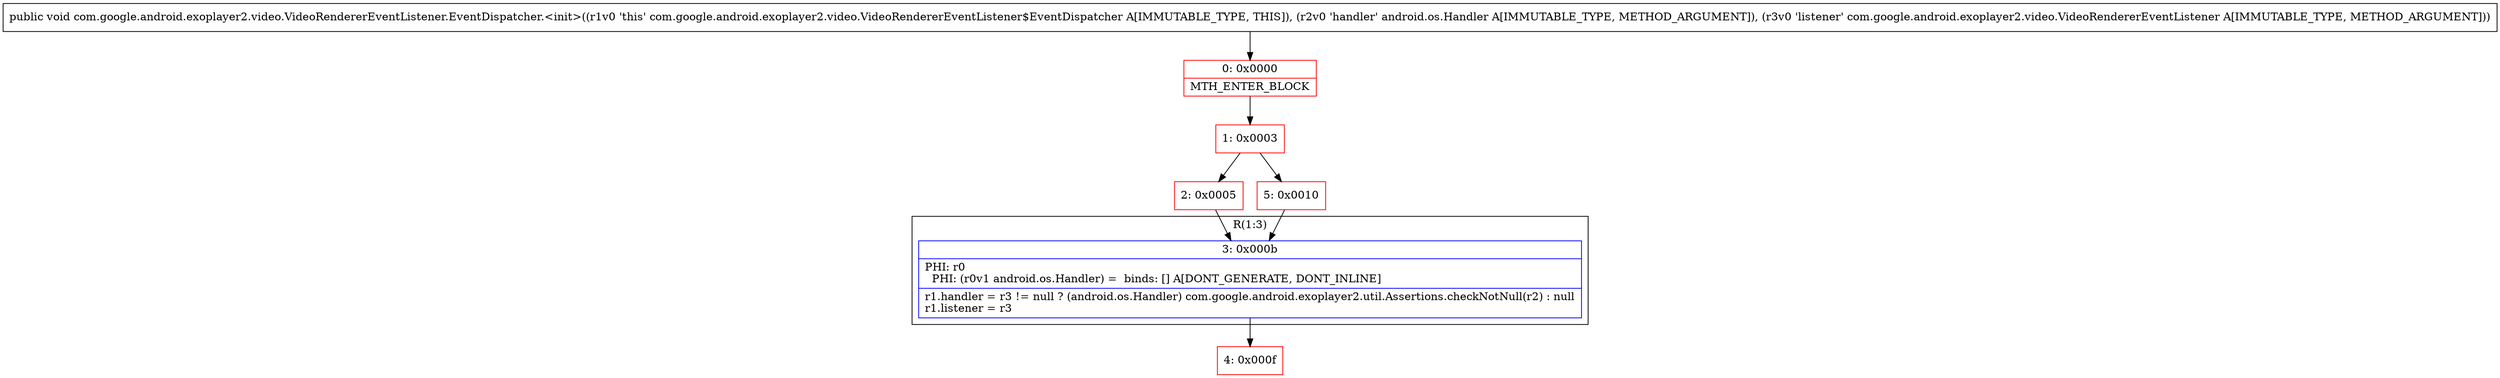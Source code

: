 digraph "CFG forcom.google.android.exoplayer2.video.VideoRendererEventListener.EventDispatcher.\<init\>(Landroid\/os\/Handler;Lcom\/google\/android\/exoplayer2\/video\/VideoRendererEventListener;)V" {
subgraph cluster_Region_507835746 {
label = "R(1:3)";
node [shape=record,color=blue];
Node_3 [shape=record,label="{3\:\ 0x000b|PHI: r0 \l  PHI: (r0v1 android.os.Handler) =  binds: [] A[DONT_GENERATE, DONT_INLINE]\l|r1.handler = r3 != null ? (android.os.Handler) com.google.android.exoplayer2.util.Assertions.checkNotNull(r2) : null\lr1.listener = r3\l}"];
}
Node_0 [shape=record,color=red,label="{0\:\ 0x0000|MTH_ENTER_BLOCK\l}"];
Node_1 [shape=record,color=red,label="{1\:\ 0x0003}"];
Node_2 [shape=record,color=red,label="{2\:\ 0x0005}"];
Node_4 [shape=record,color=red,label="{4\:\ 0x000f}"];
Node_5 [shape=record,color=red,label="{5\:\ 0x0010}"];
MethodNode[shape=record,label="{public void com.google.android.exoplayer2.video.VideoRendererEventListener.EventDispatcher.\<init\>((r1v0 'this' com.google.android.exoplayer2.video.VideoRendererEventListener$EventDispatcher A[IMMUTABLE_TYPE, THIS]), (r2v0 'handler' android.os.Handler A[IMMUTABLE_TYPE, METHOD_ARGUMENT]), (r3v0 'listener' com.google.android.exoplayer2.video.VideoRendererEventListener A[IMMUTABLE_TYPE, METHOD_ARGUMENT])) }"];
MethodNode -> Node_0;
Node_3 -> Node_4;
Node_0 -> Node_1;
Node_1 -> Node_2;
Node_1 -> Node_5;
Node_2 -> Node_3;
Node_5 -> Node_3;
}

